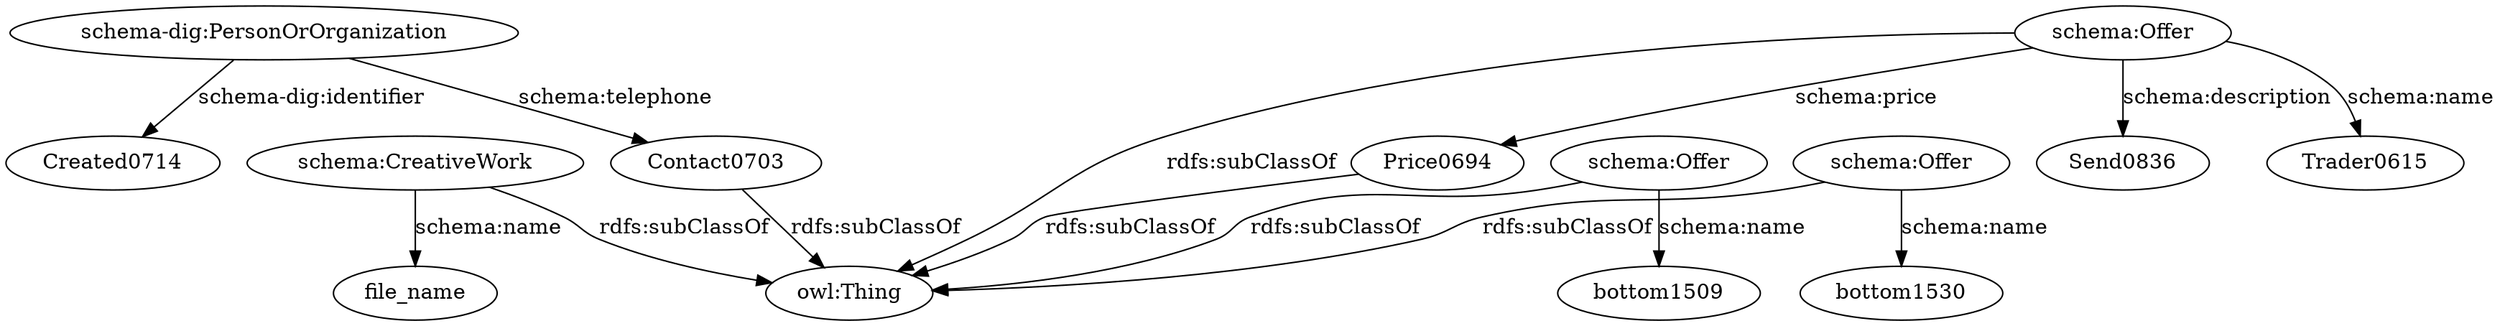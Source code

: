 digraph {
  Created0714 [type=attribute_name,label=Created0714]
  "schema-dig:PersonOrOrganization1" [type=class_uri,label="schema-dig:PersonOrOrganization"]
  Contact0703 [type=attribute_name,label=Contact0703]
  file_name [type=attribute_name,label=file_name]
  "schema:CreativeWork1" [type=class_uri,label="schema:CreativeWork"]
  Send0836 [type=attribute_name,label=Send0836]
  "schema:Offer1" [type=class_uri,label="schema:Offer"]
  Trader0615 [type=attribute_name,label=Trader0615]
  Price0694 [type=attribute_name,label=Price0694]
  bottom1509 [type=attribute_name,label=bottom1509]
  "schema:Offer2" [type=class_uri,label="schema:Offer"]
  bottom1530 [type=attribute_name,label=bottom1530]
  "schema:Offer3" [type=class_uri,label="schema:Offer"]
  "owl:Thing" [type=special,label="owl:Thing"]
  "schema-dig:PersonOrOrganization1" -> Created0714 [label="schema-dig:identifier",type=st_property_uri]
  "schema-dig:PersonOrOrganization1" -> Contact0703 [label="schema:telephone",type=st_property_uri]
  "schema:CreativeWork1" -> file_name [label="schema:name",type=st_property_uri]
  "schema:Offer1" -> Send0836 [label="schema:description",type=st_property_uri]
  "schema:Offer1" -> Trader0615 [label="schema:name",type=st_property_uri]
  "schema:Offer1" -> Price0694 [label="schema:price",type=st_property_uri]
  "schema:Offer2" -> bottom1509 [label="schema:name",type=st_property_uri]
  "schema:Offer3" -> bottom1530 [label="schema:name",type=st_property_uri]
  Contact0703 -> "owl:Thing" [label="rdfs:subClassOf",type=inherited,weight=0.3333333333333333]
  "schema:CreativeWork1" -> "owl:Thing" [label="rdfs:subClassOf",type=inherited,weight=0.3333333333333333]
  Price0694 -> "owl:Thing" [label="rdfs:subClassOf",type=inherited,weight=0.3333333333333333]
  "schema:Offer1" -> "owl:Thing" [label="rdfs:subClassOf",type=inherited,weight=0.3333333333333333]
  "schema:Offer2" -> "owl:Thing" [label="rdfs:subClassOf",type=inherited,weight=0.3333333333333333]
  "schema:Offer3" -> "owl:Thing" [label="rdfs:subClassOf",type=inherited,weight=0.3333333333333333]
}
